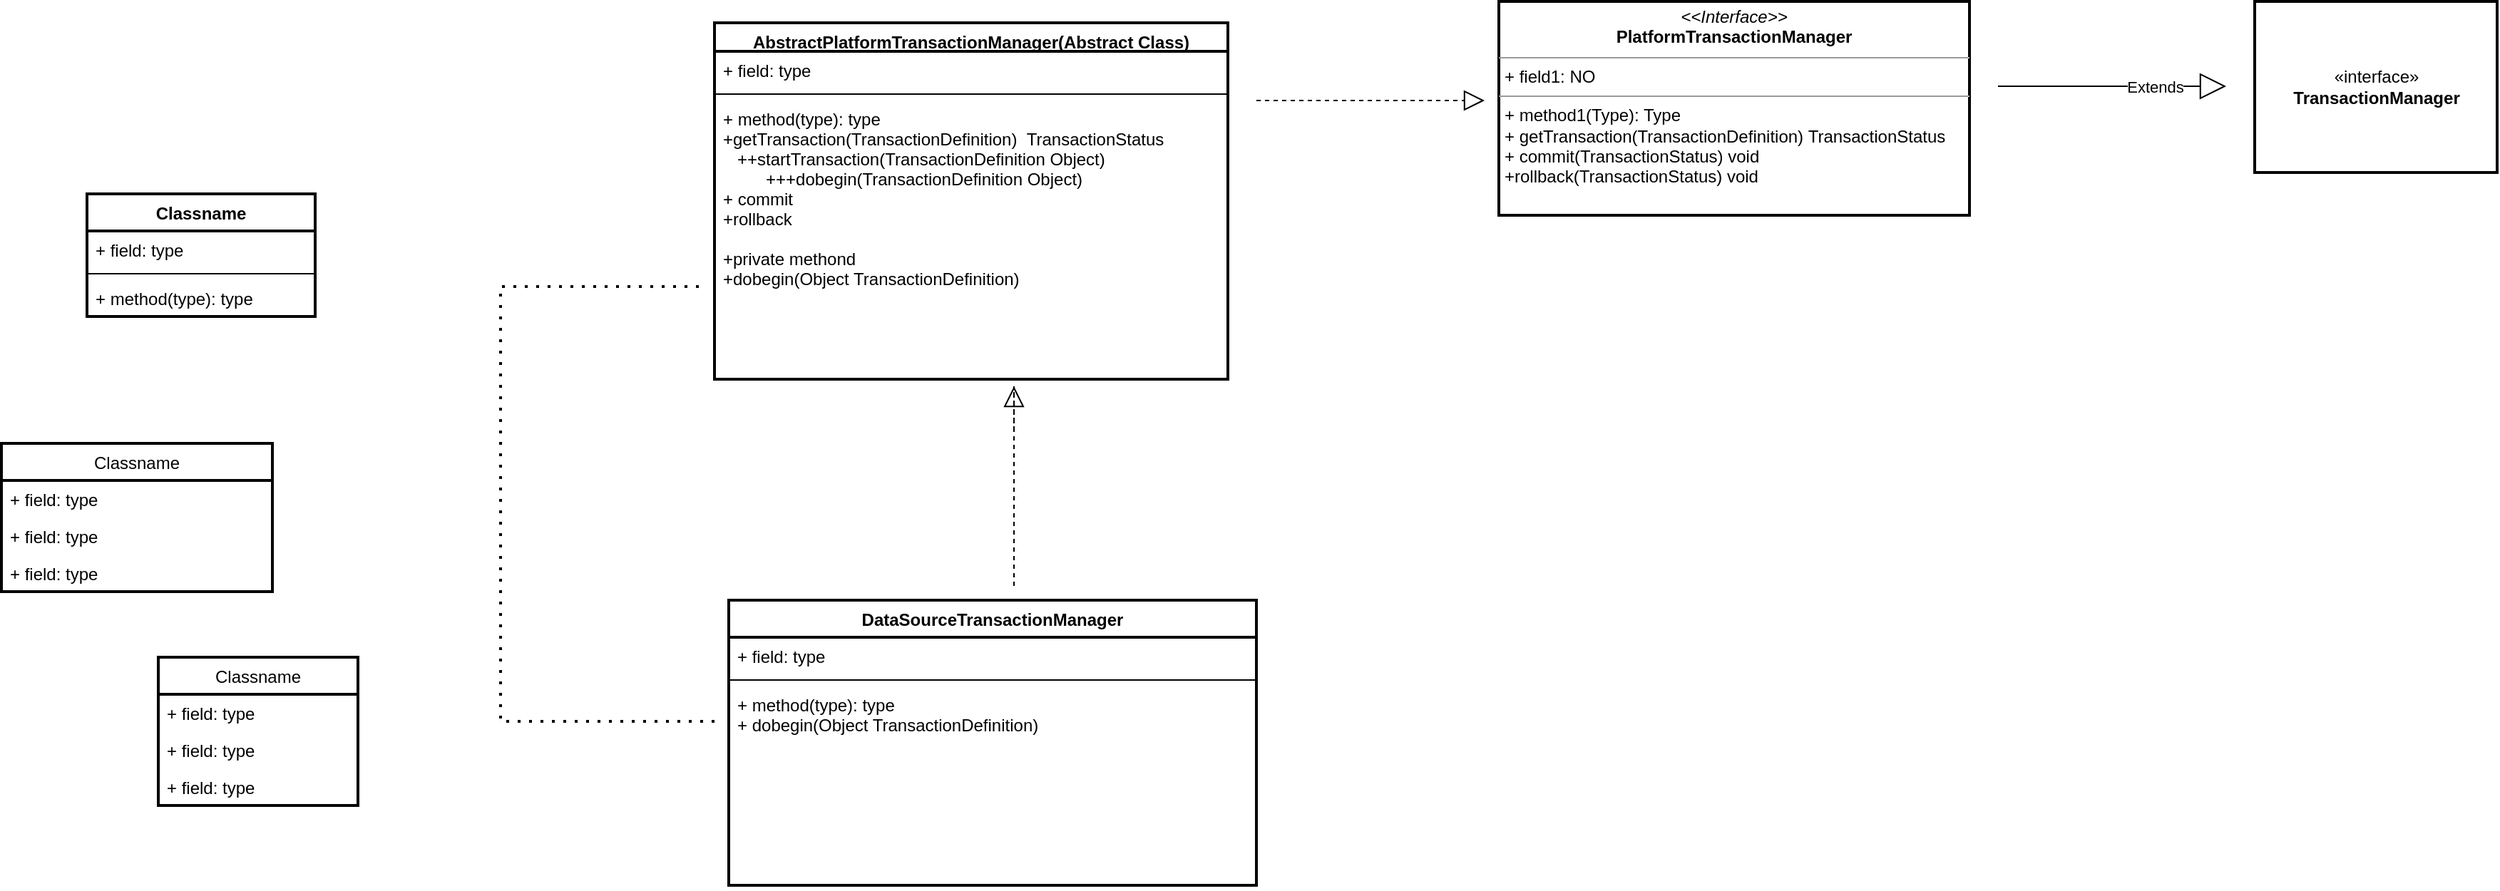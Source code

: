 <mxfile version="15.6.6" type="github">
  <diagram id="WWiy0l4UguBMJ_xnrwab" name="第 1 页">
    <mxGraphModel dx="2249" dy="762" grid="1" gridSize="10" guides="1" tooltips="1" connect="1" arrows="1" fold="1" page="1" pageScale="1" pageWidth="827" pageHeight="1169" math="0" shadow="0">
      <root>
        <mxCell id="0" />
        <mxCell id="1" parent="0" />
        <mxCell id="nhkQxJ2o8u4Fg2ImektT-5" value="Classname" style="swimlane;fontStyle=0;childLayout=stackLayout;horizontal=1;startSize=26;fillColor=none;horizontalStack=0;resizeParent=1;resizeParentMax=0;resizeLast=0;collapsible=1;marginBottom=0;fontColor=default;strokeColor=default;strokeWidth=2;" vertex="1" parent="1">
          <mxGeometry x="-80" y="540" width="140" height="104" as="geometry" />
        </mxCell>
        <mxCell id="nhkQxJ2o8u4Fg2ImektT-6" value="+ field: type" style="text;strokeColor=none;fillColor=none;align=left;verticalAlign=top;spacingLeft=4;spacingRight=4;overflow=hidden;rotatable=0;points=[[0,0.5],[1,0.5]];portConstraint=eastwest;fontColor=default;" vertex="1" parent="nhkQxJ2o8u4Fg2ImektT-5">
          <mxGeometry y="26" width="140" height="26" as="geometry" />
        </mxCell>
        <mxCell id="nhkQxJ2o8u4Fg2ImektT-7" value="+ field: type" style="text;strokeColor=none;fillColor=none;align=left;verticalAlign=top;spacingLeft=4;spacingRight=4;overflow=hidden;rotatable=0;points=[[0,0.5],[1,0.5]];portConstraint=eastwest;fontColor=default;" vertex="1" parent="nhkQxJ2o8u4Fg2ImektT-5">
          <mxGeometry y="52" width="140" height="26" as="geometry" />
        </mxCell>
        <mxCell id="nhkQxJ2o8u4Fg2ImektT-8" value="+ field: type" style="text;strokeColor=none;fillColor=none;align=left;verticalAlign=top;spacingLeft=4;spacingRight=4;overflow=hidden;rotatable=0;points=[[0,0.5],[1,0.5]];portConstraint=eastwest;fontColor=default;" vertex="1" parent="nhkQxJ2o8u4Fg2ImektT-5">
          <mxGeometry y="78" width="140" height="26" as="geometry" />
        </mxCell>
        <mxCell id="nhkQxJ2o8u4Fg2ImektT-9" value="Classname" style="swimlane;fontStyle=1;align=center;verticalAlign=top;childLayout=stackLayout;horizontal=1;startSize=26;horizontalStack=0;resizeParent=1;resizeParentMax=0;resizeLast=0;collapsible=1;marginBottom=0;fontColor=default;strokeColor=default;strokeWidth=2;fillColor=default;" vertex="1" parent="1">
          <mxGeometry x="-130" y="215" width="160" height="86" as="geometry" />
        </mxCell>
        <mxCell id="nhkQxJ2o8u4Fg2ImektT-10" value="+ field: type" style="text;strokeColor=none;fillColor=none;align=left;verticalAlign=top;spacingLeft=4;spacingRight=4;overflow=hidden;rotatable=0;points=[[0,0.5],[1,0.5]];portConstraint=eastwest;fontColor=default;" vertex="1" parent="nhkQxJ2o8u4Fg2ImektT-9">
          <mxGeometry y="26" width="160" height="26" as="geometry" />
        </mxCell>
        <mxCell id="nhkQxJ2o8u4Fg2ImektT-11" value="" style="line;strokeWidth=1;fillColor=none;align=left;verticalAlign=middle;spacingTop=-1;spacingLeft=3;spacingRight=3;rotatable=0;labelPosition=right;points=[];portConstraint=eastwest;fontColor=default;" vertex="1" parent="nhkQxJ2o8u4Fg2ImektT-9">
          <mxGeometry y="52" width="160" height="8" as="geometry" />
        </mxCell>
        <mxCell id="nhkQxJ2o8u4Fg2ImektT-12" value="+ method(type): type" style="text;strokeColor=none;fillColor=none;align=left;verticalAlign=top;spacingLeft=4;spacingRight=4;overflow=hidden;rotatable=0;points=[[0,0.5],[1,0.5]];portConstraint=eastwest;fontColor=default;" vertex="1" parent="nhkQxJ2o8u4Fg2ImektT-9">
          <mxGeometry y="60" width="160" height="26" as="geometry" />
        </mxCell>
        <mxCell id="nhkQxJ2o8u4Fg2ImektT-13" value="«interface»&lt;br&gt;&lt;b&gt;TransactionManager&lt;/b&gt;" style="html=1;fontColor=default;strokeColor=default;strokeWidth=2;fillColor=default;" vertex="1" parent="1">
          <mxGeometry x="1390" y="80" width="170" height="120" as="geometry" />
        </mxCell>
        <mxCell id="nhkQxJ2o8u4Fg2ImektT-14" value="&lt;p style=&quot;margin: 0px ; margin-top: 4px ; text-align: center&quot;&gt;&lt;i&gt;&amp;lt;&amp;lt;Interface&amp;gt;&amp;gt;&lt;/i&gt;&lt;br&gt;&lt;b&gt;PlatformTransactionManager&lt;/b&gt;&lt;br&gt;&lt;/p&gt;&lt;hr size=&quot;1&quot;&gt;&lt;p style=&quot;margin: 0px ; margin-left: 4px&quot;&gt;+ field1: NO&lt;br&gt;&lt;/p&gt;&lt;hr size=&quot;1&quot;&gt;&lt;p style=&quot;margin: 0px ; margin-left: 4px&quot;&gt;+ method1(Type): Type&lt;br&gt;+&amp;nbsp;getTransaction(TransactionDefinition)&amp;nbsp;TransactionStatus&lt;/p&gt;&lt;p style=&quot;margin: 0px ; margin-left: 4px&quot;&gt;+&amp;nbsp;commit(TransactionStatus) void&lt;/p&gt;&lt;p style=&quot;margin: 0px ; margin-left: 4px&quot;&gt;+rollback(TransactionStatus) void&lt;/p&gt;" style="verticalAlign=top;align=left;overflow=fill;fontSize=12;fontFamily=Helvetica;html=1;fontColor=default;strokeColor=default;strokeWidth=2;fillColor=default;" vertex="1" parent="1">
          <mxGeometry x="860" y="80" width="330" height="150" as="geometry" />
        </mxCell>
        <mxCell id="nhkQxJ2o8u4Fg2ImektT-17" value="Extends" style="endArrow=block;endSize=16;endFill=0;html=1;rounded=0;fontColor=default;strokeColor=default;labelBackgroundColor=default;" edge="1" parent="1">
          <mxGeometry x="0.375" width="160" relative="1" as="geometry">
            <mxPoint x="1210" y="139.5" as="sourcePoint" />
            <mxPoint x="1370" y="139.5" as="targetPoint" />
            <mxPoint as="offset" />
          </mxGeometry>
        </mxCell>
        <mxCell id="nhkQxJ2o8u4Fg2ImektT-18" value="Classname" style="swimlane;fontStyle=0;childLayout=stackLayout;horizontal=1;startSize=26;fillColor=none;horizontalStack=0;resizeParent=1;resizeParentMax=0;resizeLast=0;collapsible=1;marginBottom=0;fontColor=default;strokeColor=default;strokeWidth=2;" vertex="1" parent="1">
          <mxGeometry x="-190" y="390" width="190" height="104" as="geometry" />
        </mxCell>
        <mxCell id="nhkQxJ2o8u4Fg2ImektT-19" value="+ field: type" style="text;strokeColor=none;fillColor=none;align=left;verticalAlign=top;spacingLeft=4;spacingRight=4;overflow=hidden;rotatable=0;points=[[0,0.5],[1,0.5]];portConstraint=eastwest;fontColor=default;" vertex="1" parent="nhkQxJ2o8u4Fg2ImektT-18">
          <mxGeometry y="26" width="190" height="26" as="geometry" />
        </mxCell>
        <mxCell id="nhkQxJ2o8u4Fg2ImektT-20" value="+ field: type" style="text;strokeColor=none;fillColor=none;align=left;verticalAlign=top;spacingLeft=4;spacingRight=4;overflow=hidden;rotatable=0;points=[[0,0.5],[1,0.5]];portConstraint=eastwest;fontColor=default;" vertex="1" parent="nhkQxJ2o8u4Fg2ImektT-18">
          <mxGeometry y="52" width="190" height="26" as="geometry" />
        </mxCell>
        <mxCell id="nhkQxJ2o8u4Fg2ImektT-21" value="+ field: type" style="text;strokeColor=none;fillColor=none;align=left;verticalAlign=top;spacingLeft=4;spacingRight=4;overflow=hidden;rotatable=0;points=[[0,0.5],[1,0.5]];portConstraint=eastwest;fontColor=default;" vertex="1" parent="nhkQxJ2o8u4Fg2ImektT-18">
          <mxGeometry y="78" width="190" height="26" as="geometry" />
        </mxCell>
        <mxCell id="nhkQxJ2o8u4Fg2ImektT-26" value="AbstractPlatformTransactionManager(Abstract Class)" style="swimlane;fontStyle=1;align=center;verticalAlign=top;childLayout=stackLayout;horizontal=1;startSize=20;horizontalStack=0;resizeParent=1;resizeParentMax=0;resizeLast=0;collapsible=1;marginBottom=0;fontColor=default;strokeColor=default;strokeWidth=2;fillColor=default;" vertex="1" parent="1">
          <mxGeometry x="310" y="95" width="360" height="250" as="geometry" />
        </mxCell>
        <mxCell id="nhkQxJ2o8u4Fg2ImektT-27" value="+ field: type" style="text;strokeColor=none;fillColor=none;align=left;verticalAlign=top;spacingLeft=4;spacingRight=4;overflow=hidden;rotatable=0;points=[[0,0.5],[1,0.5]];portConstraint=eastwest;fontColor=default;" vertex="1" parent="nhkQxJ2o8u4Fg2ImektT-26">
          <mxGeometry y="20" width="360" height="26" as="geometry" />
        </mxCell>
        <mxCell id="nhkQxJ2o8u4Fg2ImektT-28" value="" style="line;strokeWidth=1;fillColor=none;align=left;verticalAlign=middle;spacingTop=-1;spacingLeft=3;spacingRight=3;rotatable=0;labelPosition=right;points=[];portConstraint=eastwest;fontColor=default;" vertex="1" parent="nhkQxJ2o8u4Fg2ImektT-26">
          <mxGeometry y="46" width="360" height="8" as="geometry" />
        </mxCell>
        <mxCell id="nhkQxJ2o8u4Fg2ImektT-29" value="+ method(type): type&#xa;+getTransaction(TransactionDefinition)  TransactionStatus&#xa;   ++startTransaction(TransactionDefinition Object)&#xa;         +++dobegin(TransactionDefinition Object)&#xa;+ commit&#xa;+rollback&#xa;&#xa;+private methond&#xa;+dobegin(Object TransactionDefinition)" style="text;strokeColor=none;fillColor=none;align=left;verticalAlign=top;spacingLeft=4;spacingRight=4;overflow=hidden;rotatable=0;points=[[0,0.5],[1,0.5]];portConstraint=eastwest;fontColor=default;" vertex="1" parent="nhkQxJ2o8u4Fg2ImektT-26">
          <mxGeometry y="54" width="360" height="196" as="geometry" />
        </mxCell>
        <mxCell id="nhkQxJ2o8u4Fg2ImektT-30" value="" style="endArrow=block;dashed=1;endFill=0;endSize=12;html=1;rounded=0;labelBackgroundColor=default;fontColor=default;strokeColor=default;" edge="1" parent="1">
          <mxGeometry width="160" relative="1" as="geometry">
            <mxPoint x="690" y="149.5" as="sourcePoint" />
            <mxPoint x="850" y="149.5" as="targetPoint" />
          </mxGeometry>
        </mxCell>
        <mxCell id="nhkQxJ2o8u4Fg2ImektT-31" value="DataSourceTransactionManager" style="swimlane;fontStyle=1;align=center;verticalAlign=top;childLayout=stackLayout;horizontal=1;startSize=26;horizontalStack=0;resizeParent=1;resizeParentMax=0;resizeLast=0;collapsible=1;marginBottom=0;fontColor=default;strokeColor=default;strokeWidth=2;fillColor=default;" vertex="1" parent="1">
          <mxGeometry x="320" y="500" width="370" height="200" as="geometry" />
        </mxCell>
        <mxCell id="nhkQxJ2o8u4Fg2ImektT-32" value="+ field: type" style="text;strokeColor=none;fillColor=none;align=left;verticalAlign=top;spacingLeft=4;spacingRight=4;overflow=hidden;rotatable=0;points=[[0,0.5],[1,0.5]];portConstraint=eastwest;fontColor=default;" vertex="1" parent="nhkQxJ2o8u4Fg2ImektT-31">
          <mxGeometry y="26" width="370" height="26" as="geometry" />
        </mxCell>
        <mxCell id="nhkQxJ2o8u4Fg2ImektT-33" value="" style="line;strokeWidth=1;fillColor=none;align=left;verticalAlign=middle;spacingTop=-1;spacingLeft=3;spacingRight=3;rotatable=0;labelPosition=right;points=[];portConstraint=eastwest;fontColor=default;" vertex="1" parent="nhkQxJ2o8u4Fg2ImektT-31">
          <mxGeometry y="52" width="370" height="8" as="geometry" />
        </mxCell>
        <mxCell id="nhkQxJ2o8u4Fg2ImektT-34" value="+ method(type): type&#xa;+ dobegin(Object TransactionDefinition)" style="text;strokeColor=none;fillColor=none;align=left;verticalAlign=top;spacingLeft=4;spacingRight=4;overflow=hidden;rotatable=0;points=[[0,0.5],[1,0.5]];portConstraint=eastwest;fontColor=default;" vertex="1" parent="nhkQxJ2o8u4Fg2ImektT-31">
          <mxGeometry y="60" width="370" height="140" as="geometry" />
        </mxCell>
        <mxCell id="nhkQxJ2o8u4Fg2ImektT-35" value="" style="endArrow=block;dashed=1;endFill=0;endSize=12;html=1;rounded=0;labelBackgroundColor=default;fontColor=default;strokeColor=default;" edge="1" parent="1">
          <mxGeometry width="160" relative="1" as="geometry">
            <mxPoint x="520" y="490" as="sourcePoint" />
            <mxPoint x="520" y="350" as="targetPoint" />
            <Array as="points">
              <mxPoint x="520" y="442" />
              <mxPoint x="520" y="360" />
              <mxPoint x="520" y="350" />
              <mxPoint x="520" y="380" />
            </Array>
          </mxGeometry>
        </mxCell>
        <mxCell id="nhkQxJ2o8u4Fg2ImektT-39" value="" style="endArrow=none;dashed=1;html=1;dashPattern=1 3;strokeWidth=2;rounded=0;labelBackgroundColor=default;fontColor=default;strokeColor=default;" edge="1" parent="1">
          <mxGeometry width="50" height="50" relative="1" as="geometry">
            <mxPoint x="310" y="585" as="sourcePoint" />
            <mxPoint x="300" y="280" as="targetPoint" />
            <Array as="points">
              <mxPoint x="160" y="585" />
              <mxPoint x="160" y="280" />
            </Array>
          </mxGeometry>
        </mxCell>
      </root>
    </mxGraphModel>
  </diagram>
</mxfile>
